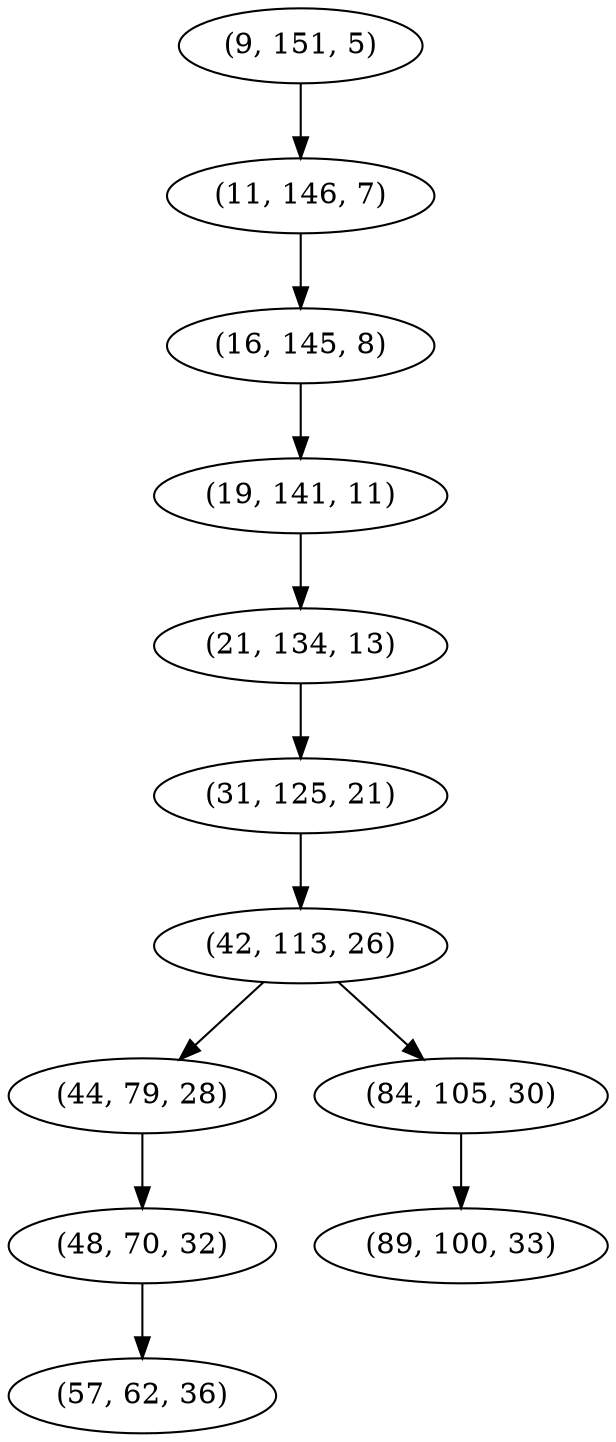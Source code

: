digraph tree {
    "(9, 151, 5)";
    "(11, 146, 7)";
    "(16, 145, 8)";
    "(19, 141, 11)";
    "(21, 134, 13)";
    "(31, 125, 21)";
    "(42, 113, 26)";
    "(44, 79, 28)";
    "(48, 70, 32)";
    "(57, 62, 36)";
    "(84, 105, 30)";
    "(89, 100, 33)";
    "(9, 151, 5)" -> "(11, 146, 7)";
    "(11, 146, 7)" -> "(16, 145, 8)";
    "(16, 145, 8)" -> "(19, 141, 11)";
    "(19, 141, 11)" -> "(21, 134, 13)";
    "(21, 134, 13)" -> "(31, 125, 21)";
    "(31, 125, 21)" -> "(42, 113, 26)";
    "(42, 113, 26)" -> "(44, 79, 28)";
    "(42, 113, 26)" -> "(84, 105, 30)";
    "(44, 79, 28)" -> "(48, 70, 32)";
    "(48, 70, 32)" -> "(57, 62, 36)";
    "(84, 105, 30)" -> "(89, 100, 33)";
}

